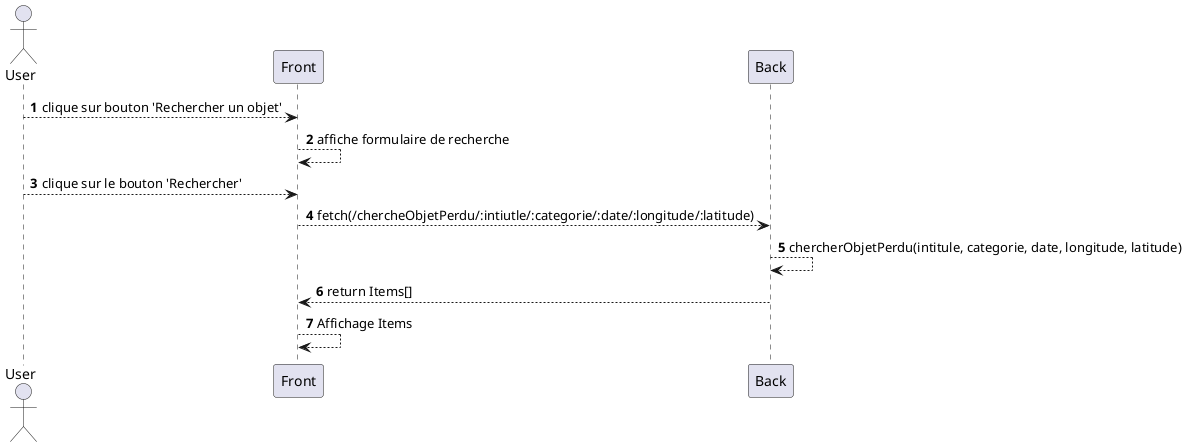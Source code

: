 @startuml
'https://plantuml.com/sequence-diagram

autonumber

actor User
User --> Front: clique sur bouton 'Rechercher un objet'
Front --> Front: affiche formulaire de recherche
User --> Front: clique sur le bouton 'Rechercher'
Front --> Back: fetch(/chercheObjetPerdu/:intiutle/:categorie/:date/:longitude/:latitude)
Back --> Back: chercherObjetPerdu(intitule, categorie, date, longitude, latitude)
Back --> Front: return Items[]
Front --> Front: Affichage Items 

@enduml